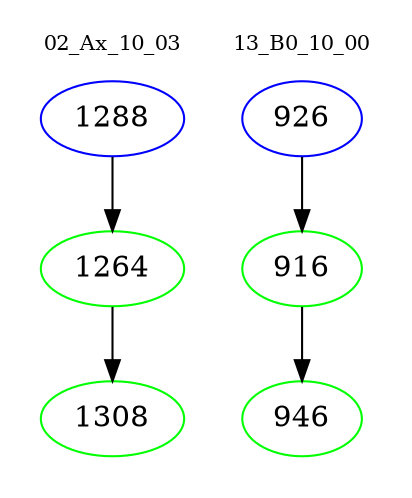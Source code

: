 digraph{
subgraph cluster_0 {
color = white
label = "02_Ax_10_03";
fontsize=10;
T0_1288 [label="1288", color="blue"]
T0_1288 -> T0_1264 [color="black"]
T0_1264 [label="1264", color="green"]
T0_1264 -> T0_1308 [color="black"]
T0_1308 [label="1308", color="green"]
}
subgraph cluster_1 {
color = white
label = "13_B0_10_00";
fontsize=10;
T1_926 [label="926", color="blue"]
T1_926 -> T1_916 [color="black"]
T1_916 [label="916", color="green"]
T1_916 -> T1_946 [color="black"]
T1_946 [label="946", color="green"]
}
}
